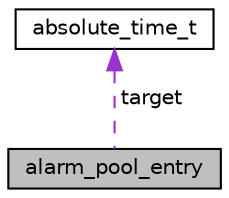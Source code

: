 digraph "alarm_pool_entry"
{
 // LATEX_PDF_SIZE
  edge [fontname="Helvetica",fontsize="10",labelfontname="Helvetica",labelfontsize="10"];
  node [fontname="Helvetica",fontsize="10",shape=record];
  Node1 [label="alarm_pool_entry",height=0.2,width=0.4,color="black", fillcolor="grey75", style="filled", fontcolor="black",tooltip=" "];
  Node2 -> Node1 [dir="back",color="darkorchid3",fontsize="10",style="dashed",label=" target" ,fontname="Helvetica"];
  Node2 [label="absolute_time_t",height=0.2,width=0.4,color="black", fillcolor="white", style="filled",URL="$structabsolute__time__t.html",tooltip=" "];
}
